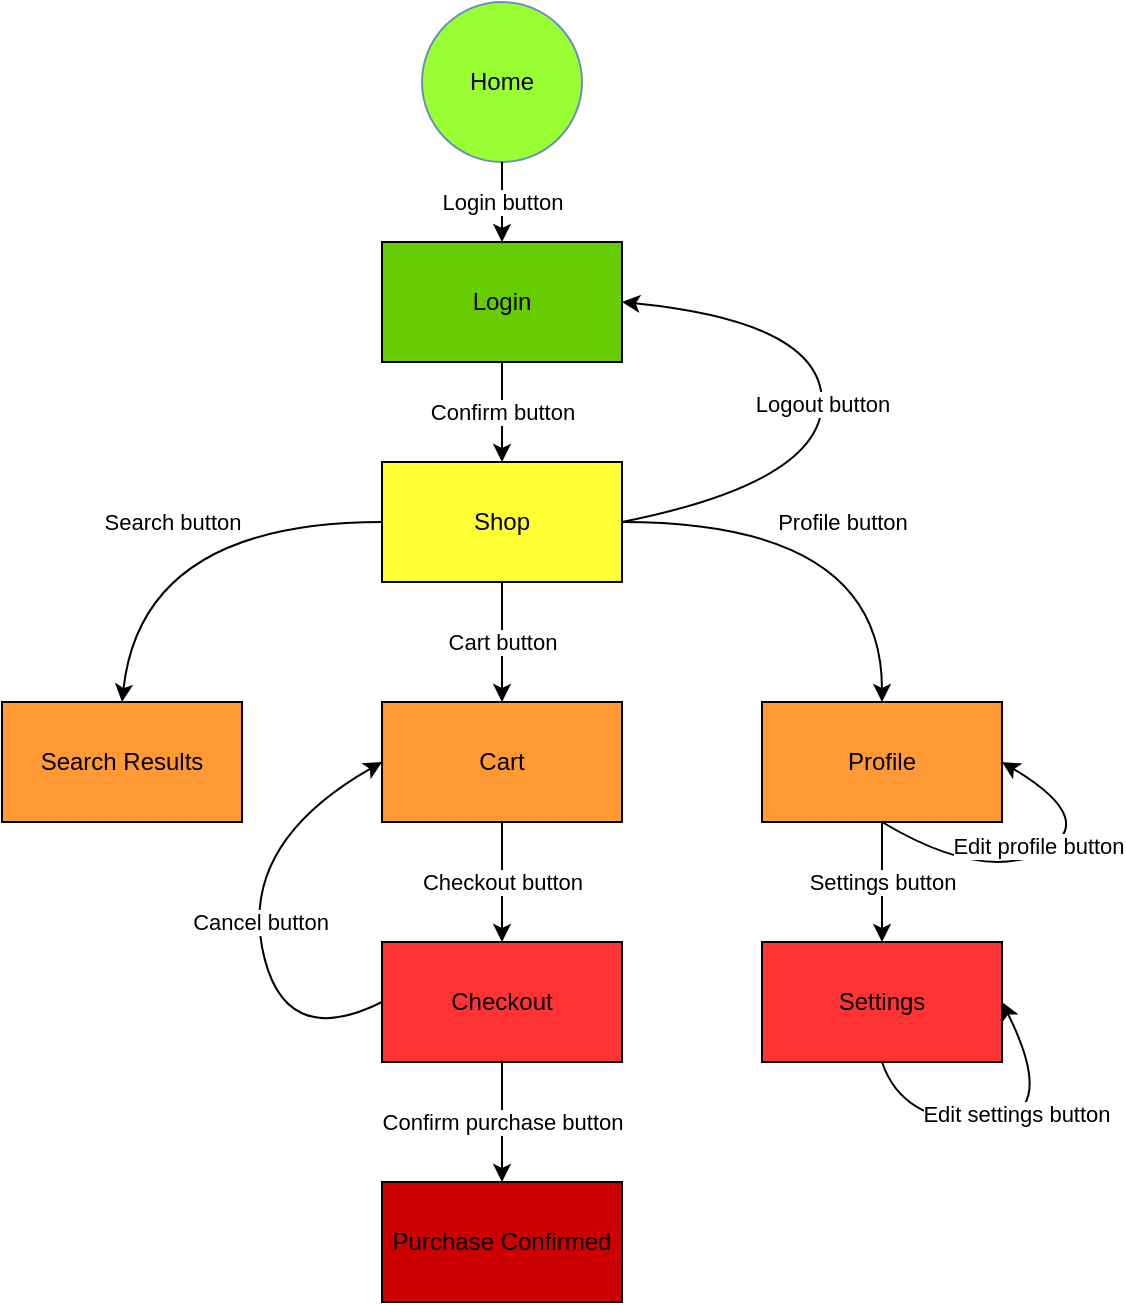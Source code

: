 <mxfile version="21.2.9" type="google">
  <diagram name="Página-1" id="Lg_KMOWiWB9hHGAgVKVc">
    <mxGraphModel dx="978" dy="1718" grid="1" gridSize="10" guides="1" tooltips="1" connect="1" arrows="1" fold="1" page="1" pageScale="1" pageWidth="827" pageHeight="1169" math="0" shadow="0">
      <root>
        <mxCell id="0" />
        <mxCell id="1" parent="0" />
        <mxCell id="ghtY17k_cg63DOS3vTOt-1" value="Home" style="ellipse;whiteSpace=wrap;html=1;aspect=fixed;fillColor=#99FF33;strokeColor=#6c8ebf;" vertex="1" parent="1">
          <mxGeometry x="320" y="-40" width="80" height="80" as="geometry" />
        </mxCell>
        <mxCell id="ghtY17k_cg63DOS3vTOt-2" value="Login" style="rounded=0;whiteSpace=wrap;html=1;fillColor=#66CC00;" vertex="1" parent="1">
          <mxGeometry x="300" y="80" width="120" height="60" as="geometry" />
        </mxCell>
        <mxCell id="ghtY17k_cg63DOS3vTOt-3" value="Shop" style="rounded=0;whiteSpace=wrap;html=1;fillColor=#FFFF33;" vertex="1" parent="1">
          <mxGeometry x="300" y="190" width="120" height="60" as="geometry" />
        </mxCell>
        <mxCell id="ghtY17k_cg63DOS3vTOt-4" value="Profile" style="rounded=0;whiteSpace=wrap;html=1;fillColor=#FF9933;" vertex="1" parent="1">
          <mxGeometry x="490" y="310" width="120" height="60" as="geometry" />
        </mxCell>
        <mxCell id="ghtY17k_cg63DOS3vTOt-5" value="Settings" style="rounded=0;whiteSpace=wrap;html=1;fillColor=#FF3333;" vertex="1" parent="1">
          <mxGeometry x="490" y="430" width="120" height="60" as="geometry" />
        </mxCell>
        <mxCell id="ghtY17k_cg63DOS3vTOt-6" value="Search Results" style="rounded=0;whiteSpace=wrap;html=1;fillColor=#FF9933;" vertex="1" parent="1">
          <mxGeometry x="110" y="310" width="120" height="60" as="geometry" />
        </mxCell>
        <mxCell id="ghtY17k_cg63DOS3vTOt-7" value="Cart" style="rounded=0;whiteSpace=wrap;html=1;fillColor=#FF9933;" vertex="1" parent="1">
          <mxGeometry x="300" y="310" width="120" height="60" as="geometry" />
        </mxCell>
        <mxCell id="ghtY17k_cg63DOS3vTOt-8" value="Checkout" style="rounded=0;whiteSpace=wrap;html=1;fillColor=#FF3333;" vertex="1" parent="1">
          <mxGeometry x="300" y="430" width="120" height="60" as="geometry" />
        </mxCell>
        <mxCell id="ghtY17k_cg63DOS3vTOt-10" value="Purchase Confirmed" style="rounded=0;whiteSpace=wrap;html=1;fillColor=#CC0000;" vertex="1" parent="1">
          <mxGeometry x="300" y="550" width="120" height="60" as="geometry" />
        </mxCell>
        <mxCell id="ghtY17k_cg63DOS3vTOt-12" value="Login button" style="endArrow=classic;html=1;rounded=0;exitX=0.5;exitY=1;exitDx=0;exitDy=0;" edge="1" parent="1" source="ghtY17k_cg63DOS3vTOt-1" target="ghtY17k_cg63DOS3vTOt-2">
          <mxGeometry width="50" height="50" relative="1" as="geometry">
            <mxPoint x="390" y="280" as="sourcePoint" />
            <mxPoint x="440" y="230" as="targetPoint" />
          </mxGeometry>
        </mxCell>
        <mxCell id="ghtY17k_cg63DOS3vTOt-13" value="Confirm button" style="endArrow=classic;html=1;rounded=0;exitX=0.5;exitY=1;exitDx=0;exitDy=0;" edge="1" parent="1" source="ghtY17k_cg63DOS3vTOt-2" target="ghtY17k_cg63DOS3vTOt-3">
          <mxGeometry width="50" height="50" relative="1" as="geometry">
            <mxPoint x="390" y="280" as="sourcePoint" />
            <mxPoint x="440" y="230" as="targetPoint" />
          </mxGeometry>
        </mxCell>
        <mxCell id="ghtY17k_cg63DOS3vTOt-14" value="Cart button" style="endArrow=classic;html=1;rounded=0;exitX=0.5;exitY=1;exitDx=0;exitDy=0;" edge="1" parent="1" source="ghtY17k_cg63DOS3vTOt-3" target="ghtY17k_cg63DOS3vTOt-7">
          <mxGeometry width="50" height="50" relative="1" as="geometry">
            <mxPoint x="390" y="300" as="sourcePoint" />
            <mxPoint x="440" y="250" as="targetPoint" />
          </mxGeometry>
        </mxCell>
        <mxCell id="ghtY17k_cg63DOS3vTOt-15" value="Profile button" style="curved=1;endArrow=classic;html=1;rounded=0;entryX=0.5;entryY=0;entryDx=0;entryDy=0;exitX=1;exitY=0.5;exitDx=0;exitDy=0;" edge="1" parent="1" source="ghtY17k_cg63DOS3vTOt-3" target="ghtY17k_cg63DOS3vTOt-4">
          <mxGeometry width="50" height="50" relative="1" as="geometry">
            <mxPoint x="390" y="300" as="sourcePoint" />
            <mxPoint x="510" y="260" as="targetPoint" />
            <Array as="points">
              <mxPoint x="550" y="220" />
            </Array>
          </mxGeometry>
        </mxCell>
        <mxCell id="ghtY17k_cg63DOS3vTOt-16" value="Search button" style="curved=1;endArrow=classic;html=1;rounded=0;entryX=0.5;entryY=0;entryDx=0;entryDy=0;exitX=0;exitY=0.5;exitDx=0;exitDy=0;" edge="1" parent="1" source="ghtY17k_cg63DOS3vTOt-3" target="ghtY17k_cg63DOS3vTOt-6">
          <mxGeometry width="50" height="50" relative="1" as="geometry">
            <mxPoint x="50" y="220" as="sourcePoint" />
            <mxPoint x="180" y="310" as="targetPoint" />
            <Array as="points">
              <mxPoint x="180" y="220" />
            </Array>
          </mxGeometry>
        </mxCell>
        <mxCell id="ghtY17k_cg63DOS3vTOt-17" value="Checkout button" style="endArrow=classic;html=1;rounded=0;exitX=0.5;exitY=1;exitDx=0;exitDy=0;entryX=0.5;entryY=0;entryDx=0;entryDy=0;" edge="1" parent="1" source="ghtY17k_cg63DOS3vTOt-7" target="ghtY17k_cg63DOS3vTOt-8">
          <mxGeometry width="50" height="50" relative="1" as="geometry">
            <mxPoint x="390" y="450" as="sourcePoint" />
            <mxPoint x="430" y="400" as="targetPoint" />
          </mxGeometry>
        </mxCell>
        <mxCell id="ghtY17k_cg63DOS3vTOt-18" value="Settings button" style="endArrow=classic;html=1;rounded=0;exitX=0.5;exitY=1;exitDx=0;exitDy=0;entryX=0.5;entryY=0;entryDx=0;entryDy=0;" edge="1" parent="1" source="ghtY17k_cg63DOS3vTOt-4" target="ghtY17k_cg63DOS3vTOt-5">
          <mxGeometry width="50" height="50" relative="1" as="geometry">
            <mxPoint x="390" y="450" as="sourcePoint" />
            <mxPoint x="440" y="400" as="targetPoint" />
          </mxGeometry>
        </mxCell>
        <mxCell id="ghtY17k_cg63DOS3vTOt-19" value="Confirm purchase button" style="endArrow=classic;html=1;rounded=0;exitX=0.5;exitY=1;exitDx=0;exitDy=0;entryX=0.5;entryY=0;entryDx=0;entryDy=0;" edge="1" parent="1" source="ghtY17k_cg63DOS3vTOt-8" target="ghtY17k_cg63DOS3vTOt-10">
          <mxGeometry width="50" height="50" relative="1" as="geometry">
            <mxPoint x="390" y="450" as="sourcePoint" />
            <mxPoint x="440" y="400" as="targetPoint" />
          </mxGeometry>
        </mxCell>
        <mxCell id="ghtY17k_cg63DOS3vTOt-20" value="Logout button" style="curved=1;endArrow=classic;html=1;rounded=0;exitX=1;exitY=0.5;exitDx=0;exitDy=0;" edge="1" parent="1" source="ghtY17k_cg63DOS3vTOt-3">
          <mxGeometry width="50" height="50" relative="1" as="geometry">
            <mxPoint x="390" y="160" as="sourcePoint" />
            <mxPoint x="420" y="110" as="targetPoint" />
            <Array as="points">
              <mxPoint x="520" y="200" />
              <mxPoint x="520" y="120" />
            </Array>
          </mxGeometry>
        </mxCell>
        <mxCell id="ghtY17k_cg63DOS3vTOt-21" value="" style="curved=1;endArrow=classic;html=1;rounded=0;exitX=0.5;exitY=1;exitDx=0;exitDy=0;entryX=1;entryY=0.5;entryDx=0;entryDy=0;" edge="1" parent="1" source="ghtY17k_cg63DOS3vTOt-5" target="ghtY17k_cg63DOS3vTOt-5">
          <mxGeometry width="50" height="50" relative="1" as="geometry">
            <mxPoint x="580" y="550" as="sourcePoint" />
            <mxPoint x="660" y="450" as="targetPoint" />
            <Array as="points">
              <mxPoint x="560" y="520" />
              <mxPoint x="640" y="520" />
            </Array>
          </mxGeometry>
        </mxCell>
        <mxCell id="ghtY17k_cg63DOS3vTOt-22" value="Edit settings button" style="edgeLabel;html=1;align=center;verticalAlign=middle;resizable=0;points=[];" vertex="1" connectable="0" parent="ghtY17k_cg63DOS3vTOt-21">
          <mxGeometry x="-0.008" y="4" relative="1" as="geometry">
            <mxPoint as="offset" />
          </mxGeometry>
        </mxCell>
        <mxCell id="ghtY17k_cg63DOS3vTOt-23" value="" style="curved=1;endArrow=classic;html=1;rounded=0;exitX=0.5;exitY=1;exitDx=0;exitDy=0;entryX=1;entryY=0.5;entryDx=0;entryDy=0;" edge="1" parent="1" source="ghtY17k_cg63DOS3vTOt-4" target="ghtY17k_cg63DOS3vTOt-4">
          <mxGeometry width="50" height="50" relative="1" as="geometry">
            <mxPoint x="530" y="380" as="sourcePoint" />
            <mxPoint x="630" y="340" as="targetPoint" />
            <Array as="points">
              <mxPoint x="600" y="400" />
              <mxPoint x="660" y="370" />
            </Array>
          </mxGeometry>
        </mxCell>
        <mxCell id="ghtY17k_cg63DOS3vTOt-24" value="Edit profile&amp;nbsp;button" style="edgeLabel;html=1;align=center;verticalAlign=middle;resizable=0;points=[];" vertex="1" connectable="0" parent="ghtY17k_cg63DOS3vTOt-23">
          <mxGeometry x="-0.008" y="4" relative="1" as="geometry">
            <mxPoint as="offset" />
          </mxGeometry>
        </mxCell>
        <mxCell id="ghtY17k_cg63DOS3vTOt-25" value="" style="curved=1;endArrow=classic;html=1;rounded=0;exitX=0;exitY=0.5;exitDx=0;exitDy=0;entryX=0;entryY=0.5;entryDx=0;entryDy=0;" edge="1" parent="1" source="ghtY17k_cg63DOS3vTOt-8" target="ghtY17k_cg63DOS3vTOt-7">
          <mxGeometry width="50" height="50" relative="1" as="geometry">
            <mxPoint x="200" y="485" as="sourcePoint" />
            <mxPoint x="250" y="435" as="targetPoint" />
            <Array as="points">
              <mxPoint x="250" y="485" />
              <mxPoint x="230" y="380" />
            </Array>
          </mxGeometry>
        </mxCell>
        <mxCell id="ghtY17k_cg63DOS3vTOt-26" value="Cancel button" style="edgeLabel;html=1;align=center;verticalAlign=middle;resizable=0;points=[];" vertex="1" connectable="0" parent="ghtY17k_cg63DOS3vTOt-25">
          <mxGeometry x="0.001" y="-1" relative="1" as="geometry">
            <mxPoint as="offset" />
          </mxGeometry>
        </mxCell>
      </root>
    </mxGraphModel>
  </diagram>
</mxfile>
